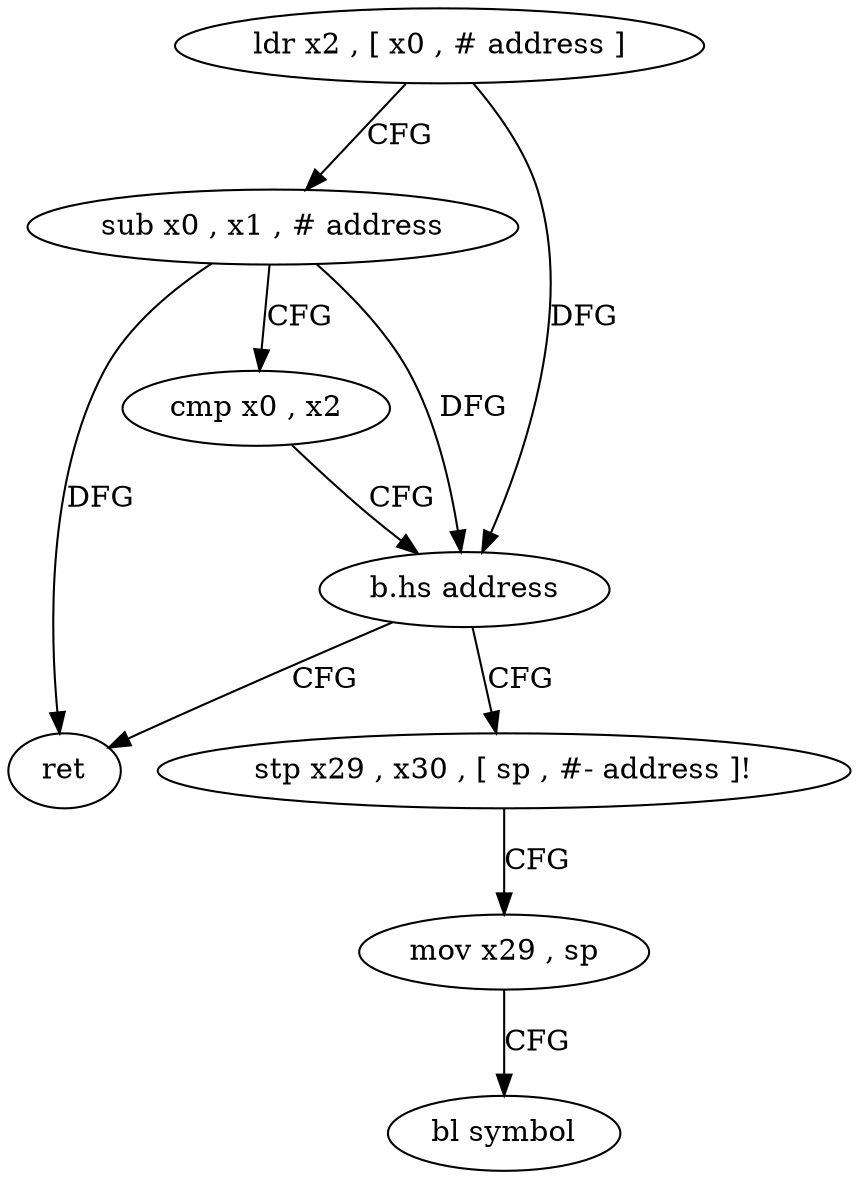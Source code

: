 digraph "func" {
"150464" [label = "ldr x2 , [ x0 , # address ]" ]
"150468" [label = "sub x0 , x1 , # address" ]
"150472" [label = "cmp x0 , x2" ]
"150476" [label = "b.hs address" ]
"150484" [label = "stp x29 , x30 , [ sp , #- address ]!" ]
"150480" [label = "ret" ]
"150488" [label = "mov x29 , sp" ]
"150492" [label = "bl symbol" ]
"150464" -> "150468" [ label = "CFG" ]
"150464" -> "150476" [ label = "DFG" ]
"150468" -> "150472" [ label = "CFG" ]
"150468" -> "150476" [ label = "DFG" ]
"150468" -> "150480" [ label = "DFG" ]
"150472" -> "150476" [ label = "CFG" ]
"150476" -> "150484" [ label = "CFG" ]
"150476" -> "150480" [ label = "CFG" ]
"150484" -> "150488" [ label = "CFG" ]
"150488" -> "150492" [ label = "CFG" ]
}
